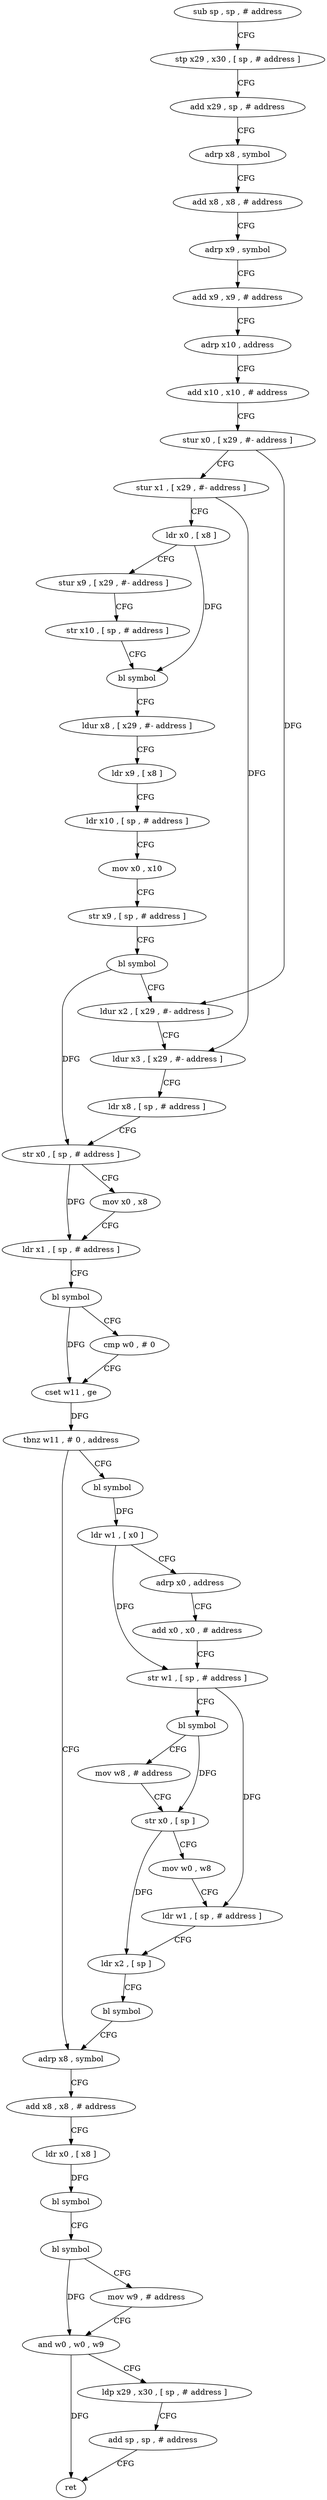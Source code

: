 digraph "func" {
"4220852" [label = "sub sp , sp , # address" ]
"4220856" [label = "stp x29 , x30 , [ sp , # address ]" ]
"4220860" [label = "add x29 , sp , # address" ]
"4220864" [label = "adrp x8 , symbol" ]
"4220868" [label = "add x8 , x8 , # address" ]
"4220872" [label = "adrp x9 , symbol" ]
"4220876" [label = "add x9 , x9 , # address" ]
"4220880" [label = "adrp x10 , address" ]
"4220884" [label = "add x10 , x10 , # address" ]
"4220888" [label = "stur x0 , [ x29 , #- address ]" ]
"4220892" [label = "stur x1 , [ x29 , #- address ]" ]
"4220896" [label = "ldr x0 , [ x8 ]" ]
"4220900" [label = "stur x9 , [ x29 , #- address ]" ]
"4220904" [label = "str x10 , [ sp , # address ]" ]
"4220908" [label = "bl symbol" ]
"4220912" [label = "ldur x8 , [ x29 , #- address ]" ]
"4220916" [label = "ldr x9 , [ x8 ]" ]
"4220920" [label = "ldr x10 , [ sp , # address ]" ]
"4220924" [label = "mov x0 , x10" ]
"4220928" [label = "str x9 , [ sp , # address ]" ]
"4220932" [label = "bl symbol" ]
"4220936" [label = "ldur x2 , [ x29 , #- address ]" ]
"4220940" [label = "ldur x3 , [ x29 , #- address ]" ]
"4220944" [label = "ldr x8 , [ sp , # address ]" ]
"4220948" [label = "str x0 , [ sp , # address ]" ]
"4220952" [label = "mov x0 , x8" ]
"4220956" [label = "ldr x1 , [ sp , # address ]" ]
"4220960" [label = "bl symbol" ]
"4220964" [label = "cmp w0 , # 0" ]
"4220968" [label = "cset w11 , ge" ]
"4220972" [label = "tbnz w11 , # 0 , address" ]
"4221024" [label = "adrp x8 , symbol" ]
"4220976" [label = "bl symbol" ]
"4221028" [label = "add x8 , x8 , # address" ]
"4221032" [label = "ldr x0 , [ x8 ]" ]
"4221036" [label = "bl symbol" ]
"4221040" [label = "bl symbol" ]
"4221044" [label = "mov w9 , # address" ]
"4221048" [label = "and w0 , w0 , w9" ]
"4221052" [label = "ldp x29 , x30 , [ sp , # address ]" ]
"4221056" [label = "add sp , sp , # address" ]
"4221060" [label = "ret" ]
"4220980" [label = "ldr w1 , [ x0 ]" ]
"4220984" [label = "adrp x0 , address" ]
"4220988" [label = "add x0 , x0 , # address" ]
"4220992" [label = "str w1 , [ sp , # address ]" ]
"4220996" [label = "bl symbol" ]
"4221000" [label = "mov w8 , # address" ]
"4221004" [label = "str x0 , [ sp ]" ]
"4221008" [label = "mov w0 , w8" ]
"4221012" [label = "ldr w1 , [ sp , # address ]" ]
"4221016" [label = "ldr x2 , [ sp ]" ]
"4221020" [label = "bl symbol" ]
"4220852" -> "4220856" [ label = "CFG" ]
"4220856" -> "4220860" [ label = "CFG" ]
"4220860" -> "4220864" [ label = "CFG" ]
"4220864" -> "4220868" [ label = "CFG" ]
"4220868" -> "4220872" [ label = "CFG" ]
"4220872" -> "4220876" [ label = "CFG" ]
"4220876" -> "4220880" [ label = "CFG" ]
"4220880" -> "4220884" [ label = "CFG" ]
"4220884" -> "4220888" [ label = "CFG" ]
"4220888" -> "4220892" [ label = "CFG" ]
"4220888" -> "4220936" [ label = "DFG" ]
"4220892" -> "4220896" [ label = "CFG" ]
"4220892" -> "4220940" [ label = "DFG" ]
"4220896" -> "4220900" [ label = "CFG" ]
"4220896" -> "4220908" [ label = "DFG" ]
"4220900" -> "4220904" [ label = "CFG" ]
"4220904" -> "4220908" [ label = "CFG" ]
"4220908" -> "4220912" [ label = "CFG" ]
"4220912" -> "4220916" [ label = "CFG" ]
"4220916" -> "4220920" [ label = "CFG" ]
"4220920" -> "4220924" [ label = "CFG" ]
"4220924" -> "4220928" [ label = "CFG" ]
"4220928" -> "4220932" [ label = "CFG" ]
"4220932" -> "4220936" [ label = "CFG" ]
"4220932" -> "4220948" [ label = "DFG" ]
"4220936" -> "4220940" [ label = "CFG" ]
"4220940" -> "4220944" [ label = "CFG" ]
"4220944" -> "4220948" [ label = "CFG" ]
"4220948" -> "4220952" [ label = "CFG" ]
"4220948" -> "4220956" [ label = "DFG" ]
"4220952" -> "4220956" [ label = "CFG" ]
"4220956" -> "4220960" [ label = "CFG" ]
"4220960" -> "4220964" [ label = "CFG" ]
"4220960" -> "4220968" [ label = "DFG" ]
"4220964" -> "4220968" [ label = "CFG" ]
"4220968" -> "4220972" [ label = "DFG" ]
"4220972" -> "4221024" [ label = "CFG" ]
"4220972" -> "4220976" [ label = "CFG" ]
"4221024" -> "4221028" [ label = "CFG" ]
"4220976" -> "4220980" [ label = "DFG" ]
"4221028" -> "4221032" [ label = "CFG" ]
"4221032" -> "4221036" [ label = "DFG" ]
"4221036" -> "4221040" [ label = "CFG" ]
"4221040" -> "4221044" [ label = "CFG" ]
"4221040" -> "4221048" [ label = "DFG" ]
"4221044" -> "4221048" [ label = "CFG" ]
"4221048" -> "4221052" [ label = "CFG" ]
"4221048" -> "4221060" [ label = "DFG" ]
"4221052" -> "4221056" [ label = "CFG" ]
"4221056" -> "4221060" [ label = "CFG" ]
"4220980" -> "4220984" [ label = "CFG" ]
"4220980" -> "4220992" [ label = "DFG" ]
"4220984" -> "4220988" [ label = "CFG" ]
"4220988" -> "4220992" [ label = "CFG" ]
"4220992" -> "4220996" [ label = "CFG" ]
"4220992" -> "4221012" [ label = "DFG" ]
"4220996" -> "4221000" [ label = "CFG" ]
"4220996" -> "4221004" [ label = "DFG" ]
"4221000" -> "4221004" [ label = "CFG" ]
"4221004" -> "4221008" [ label = "CFG" ]
"4221004" -> "4221016" [ label = "DFG" ]
"4221008" -> "4221012" [ label = "CFG" ]
"4221012" -> "4221016" [ label = "CFG" ]
"4221016" -> "4221020" [ label = "CFG" ]
"4221020" -> "4221024" [ label = "CFG" ]
}
